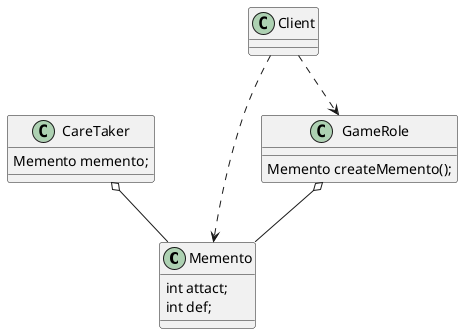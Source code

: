 @startuml
'https://plantuml.com/class-diagram

class Memento{
    int attact;
    int def;
}

class CareTaker{
    Memento memento;
}
/'备忘录类聚合到守护者中'/
CareTaker o--Memento


/'游戏角色'/
class GameRole{
    Memento createMemento();

}
GameRole o--Memento

class Client{
}
Client..>GameRole
Client..>Memento
@enduml